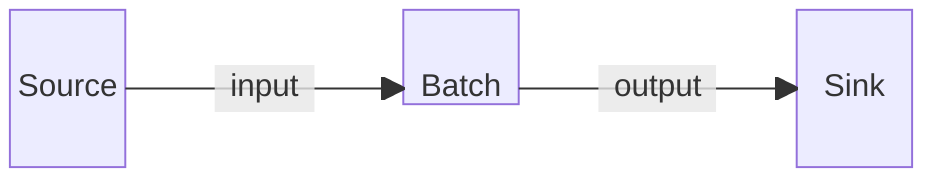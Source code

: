 block-beta
    columns 7
    Source space:2 Batch space:2 Sink
    Source-- "input" -->Batch
    Batch-- "output" -->Sink

    classDef block height:48px,padding:8px;
    classDef hidden visibility:none;
    class Batch block
    class Source hidden
    class Sink hidden